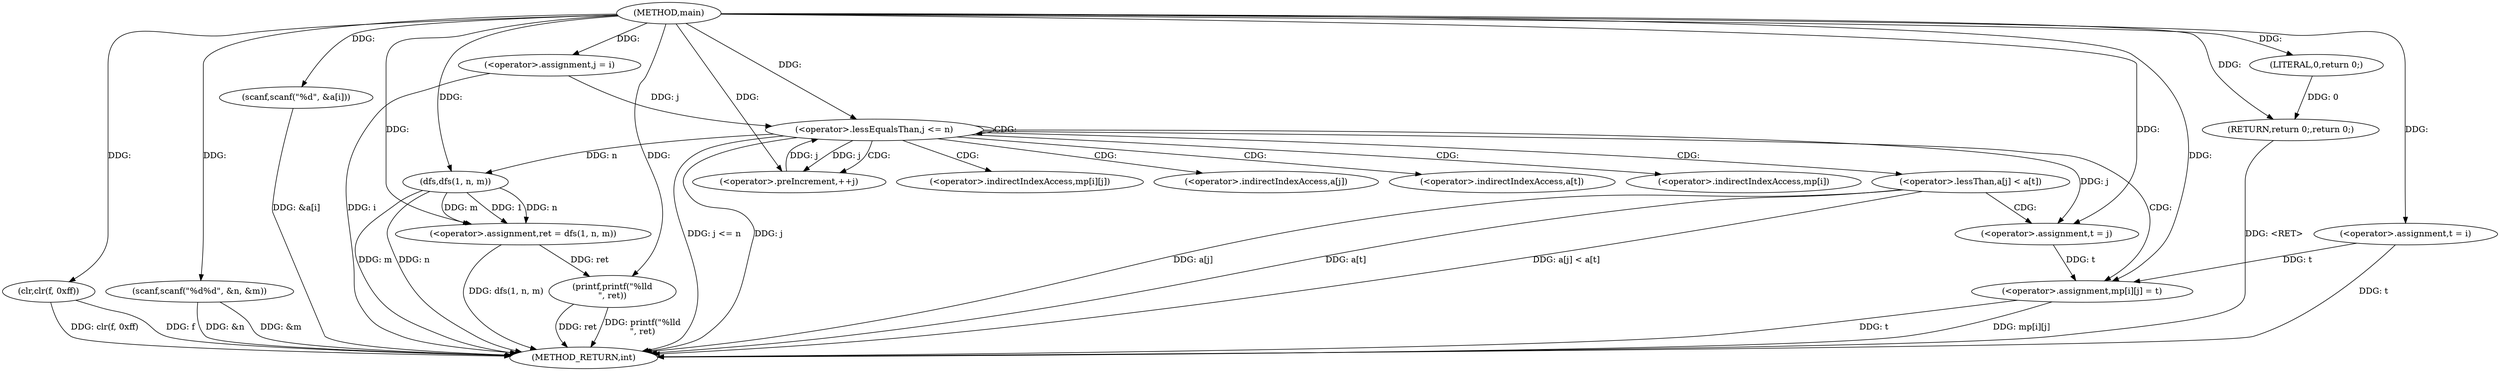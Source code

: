 digraph "main" {  
"1000309" [label = "(METHOD,main)" ]
"1000372" [label = "(METHOD_RETURN,int)" ]
"1000311" [label = "(clr,clr(f, 0xff))" ]
"1000314" [label = "(scanf,scanf(\"%d%d\", &n, &m))" ]
"1000320" [label = "(scanf,scanf(\"%d\", &a[i]))" ]
"1000361" [label = "(<operator>.assignment,ret = dfs(1, n, m))" ]
"1000367" [label = "(printf,printf(\"%lld\n\", ret))" ]
"1000370" [label = "(RETURN,return 0;,return 0;)" ]
"1000328" [label = "(<operator>.assignment,t = i)" ]
"1000371" [label = "(LITERAL,0,return 0;)" ]
"1000333" [label = "(<operator>.assignment,j = i)" ]
"1000336" [label = "(<operator>.lessEqualsThan,j <= n)" ]
"1000339" [label = "(<operator>.preIncrement,++j)" ]
"1000363" [label = "(dfs,dfs(1, n, m))" ]
"1000353" [label = "(<operator>.assignment,mp[i][j] = t)" ]
"1000343" [label = "(<operator>.lessThan,a[j] < a[t])" ]
"1000350" [label = "(<operator>.assignment,t = j)" ]
"1000354" [label = "(<operator>.indirectIndexAccess,mp[i][j])" ]
"1000344" [label = "(<operator>.indirectIndexAccess,a[j])" ]
"1000347" [label = "(<operator>.indirectIndexAccess,a[t])" ]
"1000355" [label = "(<operator>.indirectIndexAccess,mp[i])" ]
  "1000370" -> "1000372"  [ label = "DDG: <RET>"] 
  "1000311" -> "1000372"  [ label = "DDG: clr(f, 0xff)"] 
  "1000314" -> "1000372"  [ label = "DDG: &n"] 
  "1000314" -> "1000372"  [ label = "DDG: &m"] 
  "1000320" -> "1000372"  [ label = "DDG: &a[i]"] 
  "1000328" -> "1000372"  [ label = "DDG: t"] 
  "1000333" -> "1000372"  [ label = "DDG: i"] 
  "1000336" -> "1000372"  [ label = "DDG: j"] 
  "1000336" -> "1000372"  [ label = "DDG: j <= n"] 
  "1000363" -> "1000372"  [ label = "DDG: n"] 
  "1000363" -> "1000372"  [ label = "DDG: m"] 
  "1000361" -> "1000372"  [ label = "DDG: dfs(1, n, m)"] 
  "1000367" -> "1000372"  [ label = "DDG: ret"] 
  "1000367" -> "1000372"  [ label = "DDG: printf(\"%lld\n\", ret)"] 
  "1000343" -> "1000372"  [ label = "DDG: a[j]"] 
  "1000343" -> "1000372"  [ label = "DDG: a[t]"] 
  "1000343" -> "1000372"  [ label = "DDG: a[j] < a[t]"] 
  "1000353" -> "1000372"  [ label = "DDG: mp[i][j]"] 
  "1000353" -> "1000372"  [ label = "DDG: t"] 
  "1000311" -> "1000372"  [ label = "DDG: f"] 
  "1000309" -> "1000314"  [ label = "DDG: "] 
  "1000309" -> "1000320"  [ label = "DDG: "] 
  "1000363" -> "1000361"  [ label = "DDG: 1"] 
  "1000363" -> "1000361"  [ label = "DDG: n"] 
  "1000363" -> "1000361"  [ label = "DDG: m"] 
  "1000371" -> "1000370"  [ label = "DDG: 0"] 
  "1000309" -> "1000370"  [ label = "DDG: "] 
  "1000309" -> "1000311"  [ label = "DDG: "] 
  "1000309" -> "1000328"  [ label = "DDG: "] 
  "1000309" -> "1000361"  [ label = "DDG: "] 
  "1000309" -> "1000367"  [ label = "DDG: "] 
  "1000361" -> "1000367"  [ label = "DDG: ret"] 
  "1000309" -> "1000371"  [ label = "DDG: "] 
  "1000309" -> "1000333"  [ label = "DDG: "] 
  "1000309" -> "1000363"  [ label = "DDG: "] 
  "1000336" -> "1000363"  [ label = "DDG: n"] 
  "1000333" -> "1000336"  [ label = "DDG: j"] 
  "1000339" -> "1000336"  [ label = "DDG: j"] 
  "1000309" -> "1000336"  [ label = "DDG: "] 
  "1000336" -> "1000339"  [ label = "DDG: j"] 
  "1000309" -> "1000339"  [ label = "DDG: "] 
  "1000328" -> "1000353"  [ label = "DDG: t"] 
  "1000350" -> "1000353"  [ label = "DDG: t"] 
  "1000309" -> "1000353"  [ label = "DDG: "] 
  "1000336" -> "1000350"  [ label = "DDG: j"] 
  "1000309" -> "1000350"  [ label = "DDG: "] 
  "1000336" -> "1000344"  [ label = "CDG: "] 
  "1000336" -> "1000336"  [ label = "CDG: "] 
  "1000336" -> "1000355"  [ label = "CDG: "] 
  "1000336" -> "1000354"  [ label = "CDG: "] 
  "1000336" -> "1000353"  [ label = "CDG: "] 
  "1000336" -> "1000347"  [ label = "CDG: "] 
  "1000336" -> "1000339"  [ label = "CDG: "] 
  "1000336" -> "1000343"  [ label = "CDG: "] 
  "1000343" -> "1000350"  [ label = "CDG: "] 
}
